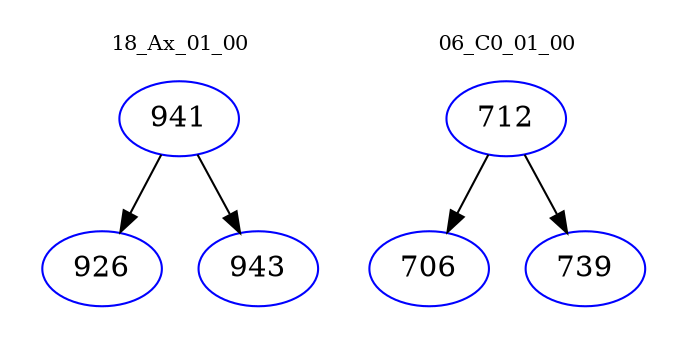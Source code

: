 digraph{
subgraph cluster_0 {
color = white
label = "18_Ax_01_00";
fontsize=10;
T0_941 [label="941", color="blue"]
T0_941 -> T0_926 [color="black"]
T0_926 [label="926", color="blue"]
T0_941 -> T0_943 [color="black"]
T0_943 [label="943", color="blue"]
}
subgraph cluster_1 {
color = white
label = "06_C0_01_00";
fontsize=10;
T1_712 [label="712", color="blue"]
T1_712 -> T1_706 [color="black"]
T1_706 [label="706", color="blue"]
T1_712 -> T1_739 [color="black"]
T1_739 [label="739", color="blue"]
}
}
